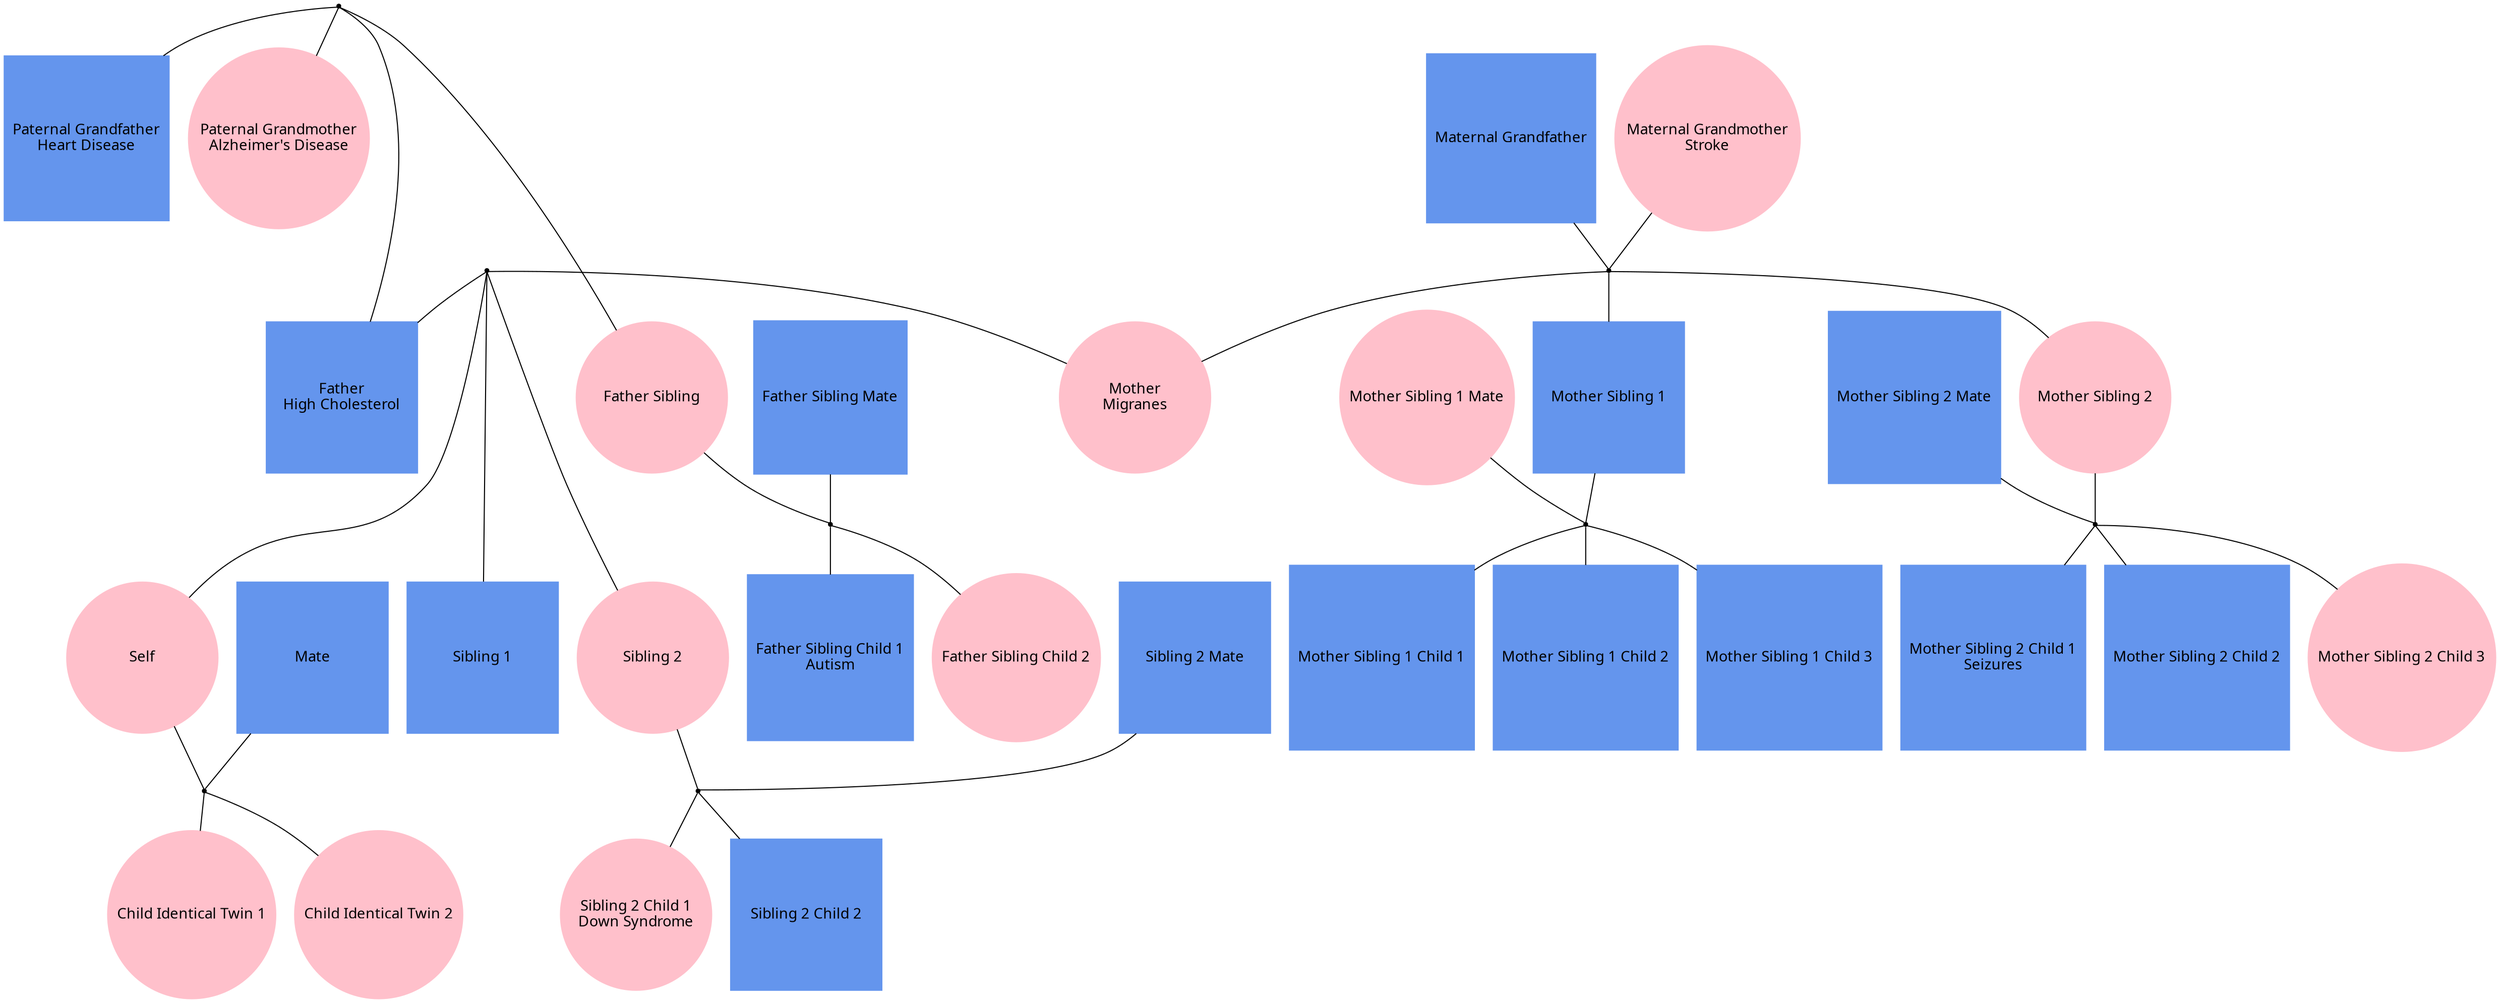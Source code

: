 
graph f14 {
ordering=out;

"Self" [fontname="helvetica:bold", width=2, shape=oval, style=filled, regular=1, color="pink"];
"Mate" [fontname="helvetica:bold", width=2, shape=box, style=filled, regular=1, color="cornflowerblue"];
"Child Identical Twin 1" [fontname="helvetica:bold", width=2, shape=oval, style=filled, regular=1, color="pink"];
"Child Identical Twin 2" [fontname="helvetica:bold", width=2, shape=oval, style=filled, regular=1, color="pink"];
"Sibling 1" [fontname="helvetica:bold", width=2, shape=box, style=filled, regular=1, color="cornflowerblue"];
"Sibling 2" [fontname="helvetica:bold", width=2, shape=oval, style=filled, regular=1, color="pink"];
"Sibling 2 Mate" [fontname="helvetica:bold", width=2, shape=box, style=filled, regular=1, color="cornflowerblue"];
"Sibling 2 Child 1\nDown Syndrome" [fontname="helvetica:bold", width=2, shape=oval, style=filled, regular=1, color="pink"];
"Sibling 2 Child 2" [fontname="helvetica:bold", width=2, shape=box, style=filled, regular=1, color="cornflowerblue"];
"Father\nHigh Cholesterol" [fontname="helvetica:bold", width=2, shape=box, style=filled, regular=1, color="cornflowerblue"];
"Father Sibling" [fontname="helvetica:bold", width=2, shape=oval, style=filled, regular=1, color="pink"];
"Father Sibling Mate" [fontname="helvetica:bold", width=2, shape=box, style=filled, regular=1, color="cornflowerblue"];
"Father Sibling Child 1\nAutism" [fontname="helvetica:bold", width=2, shape=box, style=filled, regular=1, color="cornflowerblue"];
"Father Sibling Child 2" [fontname="helvetica:bold", width=2, shape=oval, style=filled, regular=1, color="pink"];
"Paternal Grandmother\nAlzheimer's Disease" [fontname="helvetica:bold", width=2, shape=oval, style=filled, regular=1, color="pink"];
"Paternal Grandfather\nHeart Disease" [fontname="helvetica:bold", width=2, shape=box, style=filled, regular=1, color="cornflowerblue"];
"Mother\nMigranes" [fontname="helvetica:bold", width=2, shape=oval, style=filled, regular=1, color="pink"];
"Mother Sibling 1" [fontname="helvetica:bold", width=2, shape=box, style=filled, regular=1, color="cornflowerblue"];
"Mother Sibling 1 Mate" [fontname="helvetica:bold", width=2, shape=oval, style=filled, regular=1, color="pink"];
"Mother Sibling 1 Child 1" [fontname="helvetica:bold", width=2, shape=box, style=filled, regular=1, color="cornflowerblue"];
"Mother Sibling 1 Child 2" [fontname="helvetica:bold", width=2, shape=box, style=filled, regular=1, color="cornflowerblue"];
"Mother Sibling 1 Child 3" [fontname="helvetica:bold", width=2, shape=box, style=filled, regular=1, color="cornflowerblue"];
"Mother Sibling 2" [fontname="helvetica:bold", width=2, shape=oval, style=filled, regular=1, color="pink"];
"Mother Sibling 2 Mate" [fontname="helvetica:bold", width=2, shape=box, style=filled, regular=1, color="cornflowerblue"];
"Mother Sibling 2 Child 1\nSeizures" [fontname="helvetica:bold", width=2, shape=box, style=filled, regular=1, color="cornflowerblue"];
"Mother Sibling 2 Child 2" [fontname="helvetica:bold", width=2, shape=box, style=filled, regular=1, color="cornflowerblue"];
"Mother Sibling 2 Child 3" [fontname="helvetica:bold", width=2, shape=oval, style=filled, regular=1, color="pink"];
"Maternal Grandmother\nStroke" [fontname="helvetica:bold", width=2, shape=oval, style=filled, regular=1, color="pink"];
"Maternal Grandfather" [fontname="helvetica:bold", width=2, shape=box, style=filled, regular=1, color="cornflowerblue"];

"mate+self" [shape=point];
"sibling2mate+sibling2" [shape=point];
"father+mother" [shape=point];
"fathersiblingmate+fathersibling" [shape=point];
"paternalgrandfather+paternalgrandmother" [shape=point];
"mothersibling1+mothersibling1mate" [shape=point];
"mothersibling2mate+mothersibling2" [shape=point];
"maternalgrandfather+maternalgrandmother" [shape=point];

"Mate" -- "mate+self" -- "Self";
"Sibling 2 Mate" -- "sibling2mate+sibling2" -- "Sibling 2";
"Father\nHigh Cholesterol" -- "father+mother" -- "Mother\nMigranes";
"Father Sibling Mate" -- "fathersiblingmate+fathersibling" -- "Father Sibling";
"Paternal Grandfather\nHeart Disease" -- "paternalgrandfather+paternalgrandmother" -- "Paternal Grandmother\nAlzheimer's Disease";
"Mother Sibling 1" -- "mothersibling1+mothersibling1mate" -- "Mother Sibling 1 Mate";
"Mother Sibling 2 Mate" -- "mothersibling2mate+mothersibling2" -- "Mother Sibling 2";
"Maternal Grandfather" -- "maternalgrandfather+maternalgrandmother" -- "Maternal Grandmother\nStroke";

"father+mother" -- "Self";
"mate+self" -- "Child Identical Twin 1";
"mate+self" -- "Child Identical Twin 2";
"father+mother" -- "Sibling 1";
"father+mother" -- "Sibling 2";
"sibling2mate+sibling2" -- "Sibling 2 Child 1\nDown Syndrome";
"sibling2mate+sibling2" -- "Sibling 2 Child 2";
"paternalgrandfather+paternalgrandmother" -- "Father\nHigh Cholesterol";
"paternalgrandfather+paternalgrandmother" -- "Father Sibling";
"fathersiblingmate+fathersibling" -- "Father Sibling Child 1\nAutism";
"fathersiblingmate+fathersibling" -- "Father Sibling Child 2";
"maternalgrandfather+maternalgrandmother" -- "Mother\nMigranes";
"maternalgrandfather+maternalgrandmother" -- "Mother Sibling 1";
"mothersibling1+mothersibling1mate" -- "Mother Sibling 1 Child 1";
"mothersibling1+mothersibling1mate" -- "Mother Sibling 1 Child 2";
"mothersibling1+mothersibling1mate" -- "Mother Sibling 1 Child 3";
"maternalgrandfather+maternalgrandmother" -- "Mother Sibling 2";
"mothersibling2mate+mothersibling2" -- "Mother Sibling 2 Child 1\nSeizures";
"mothersibling2mate+mothersibling2" -- "Mother Sibling 2 Child 2";
"mothersibling2mate+mothersibling2" -- "Mother Sibling 2 Child 3";

{rank=same; "Paternal Grandmother\nAlzheimer's Disease" "Paternal Grandfather\nHeart Disease" "Maternal Grandmother\nStroke" "Maternal Grandfather"}
{rank=same; "Father\nHigh Cholesterol" "Father Sibling" "Father Sibling Mate" "Mother\nMigranes" "Mother Sibling 1" "Mother Sibling 1 Mate" "Mother Sibling 2" "Mother Sibling 2 Mate"}
{rank=same; "Self" "Mate" "Sibling 1" "Sibling 2" "Sibling 2 Mate" "Father Sibling Child 1\nAutism" "Father Sibling Child 2" "Mother Sibling 1 Child 1" "Mother Sibling 1 Child 2" "Mother Sibling 1 Child 3" "Mother Sibling 2 Child 1\nSeizures" "Mother Sibling 2 Child 2" "Mother Sibling 2 Child 3"}
{rank=same; "Child Identical Twin 1" "Child Identical Twin 2" "Sibling 2 Child 1\nDown Syndrome" "Sibling 2 Child 2"}
}
    